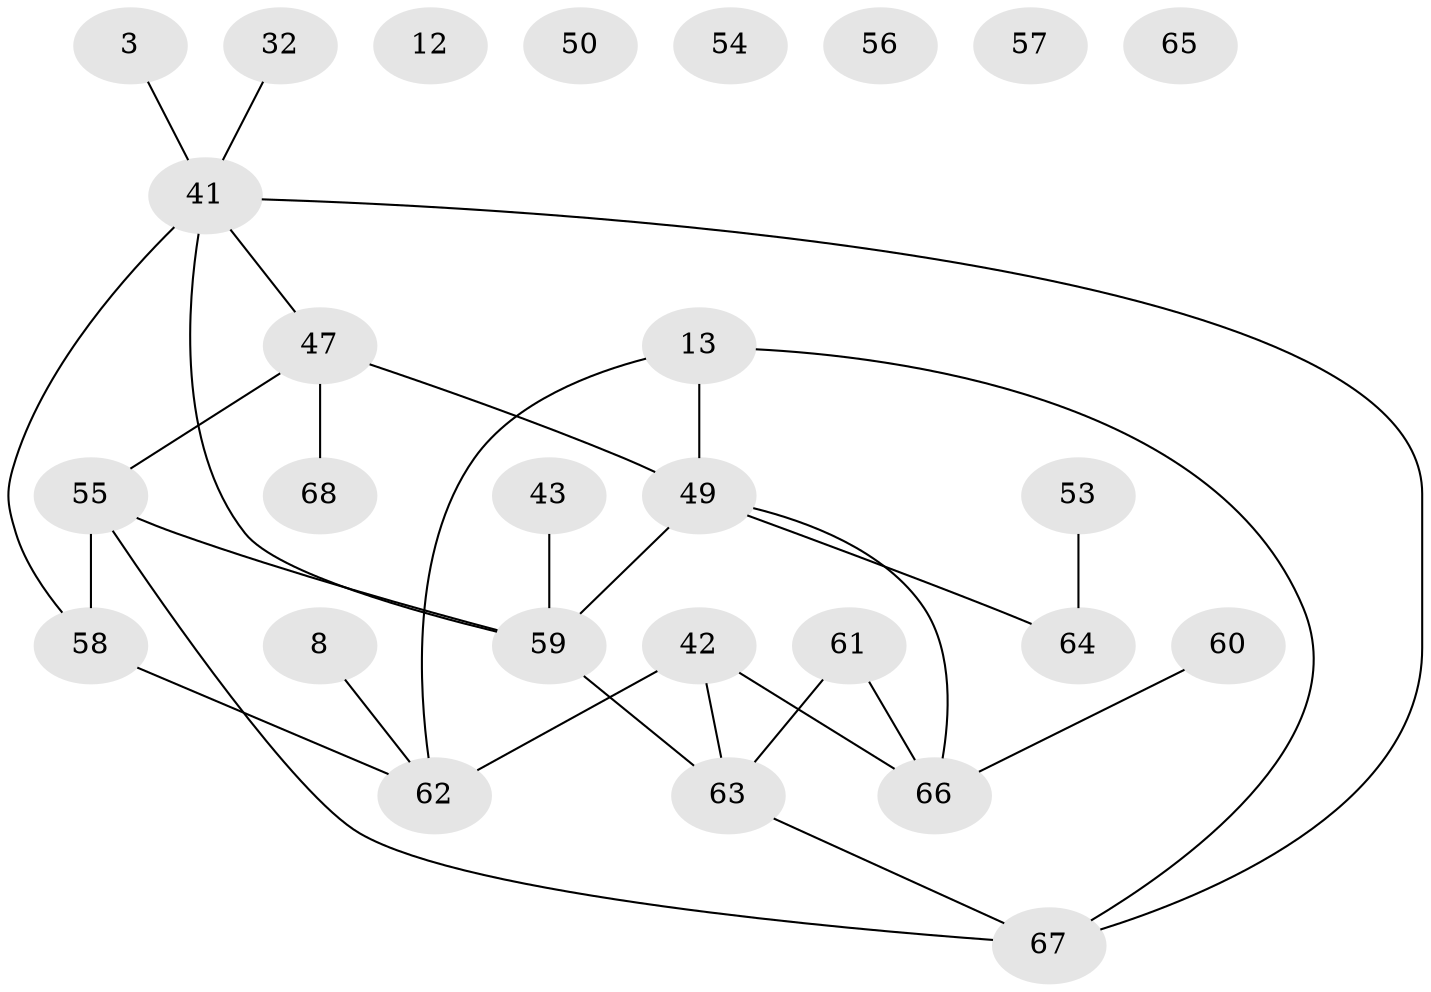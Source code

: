 // original degree distribution, {3: 0.22058823529411764, 2: 0.25, 1: 0.29411764705882354, 4: 0.11764705882352941, 5: 0.04411764705882353, 0: 0.058823529411764705, 6: 0.014705882352941176}
// Generated by graph-tools (version 1.1) at 2025/44/03/04/25 21:44:13]
// undirected, 27 vertices, 30 edges
graph export_dot {
graph [start="1"]
  node [color=gray90,style=filled];
  3;
  8;
  12;
  13;
  32;
  41 [super="+24"];
  42;
  43;
  47 [super="+19+28"];
  49 [super="+39+37"];
  50 [super="+11+46"];
  53;
  54;
  55 [super="+31+44+52+45"];
  56;
  57;
  58 [super="+51+36"];
  59 [super="+5+6"];
  60;
  61;
  62 [super="+21"];
  63 [super="+17+40+33"];
  64 [super="+10"];
  65 [super="+25+29"];
  66 [super="+23+27+34"];
  67 [super="+30"];
  68;
  3 -- 41;
  8 -- 62;
  13 -- 62 [weight=2];
  13 -- 67;
  13 -- 49 [weight=3];
  32 -- 41;
  41 -- 59 [weight=2];
  41 -- 47;
  41 -- 67;
  41 -- 58;
  42 -- 62 [weight=2];
  42 -- 66;
  42 -- 63;
  43 -- 59;
  47 -- 68;
  47 -- 55;
  47 -- 49;
  49 -- 59;
  49 -- 66;
  49 -- 64;
  53 -- 64;
  55 -- 67;
  55 -- 58;
  55 -- 59;
  58 -- 62;
  59 -- 63;
  60 -- 66;
  61 -- 66;
  61 -- 63;
  63 -- 67;
}

